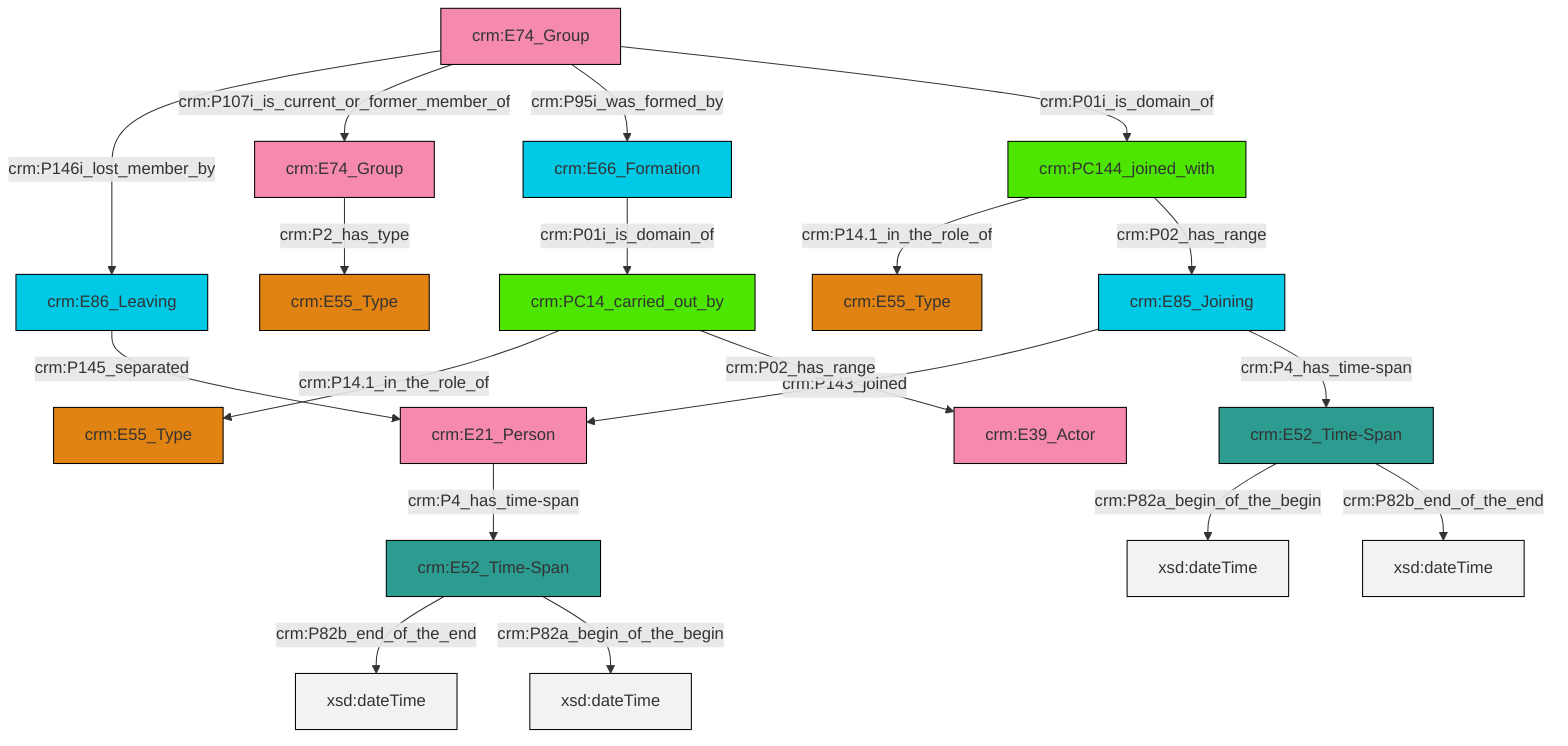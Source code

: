 graph TD
classDef Literal fill:#f2f2f2,stroke:#000000;
classDef CRM_Entity fill:#FFFFFF,stroke:#000000;
classDef Temporal_Entity fill:#00C9E6, stroke:#000000;
classDef Type fill:#E18312, stroke:#000000;
classDef Time-Span fill:#2C9C91, stroke:#000000;
classDef Appellation fill:#FFEB7F, stroke:#000000;
classDef Place fill:#008836, stroke:#000000;
classDef Persistent_Item fill:#B266B2, stroke:#000000;
classDef Conceptual_Object fill:#FFD700, stroke:#000000;
classDef Physical_Thing fill:#D2B48C, stroke:#000000;
classDef Actor fill:#f58aad, stroke:#000000;
classDef PC_Classes fill:#4ce600, stroke:#000000;
classDef Multi fill:#cccccc,stroke:#000000;

0["crm:E74_Group"]:::Actor -->|crm:P146i_lost_member_by| 1["crm:E86_Leaving"]:::Temporal_Entity
2["crm:E85_Joining"]:::Temporal_Entity -->|crm:P143_joined| 3["crm:E21_Person"]:::Actor
4["crm:E52_Time-Span"]:::Time-Span -->|crm:P82b_end_of_the_end| 9[xsd:dateTime]:::Literal
10["crm:PC14_carried_out_by"]:::PC_Classes -->|crm:P14.1_in_the_role_of| 11["crm:E55_Type"]:::Type
0["crm:E74_Group"]:::Actor -->|crm:P107i_is_current_or_former_member_of| 12["crm:E74_Group"]:::Actor
18["crm:E52_Time-Span"]:::Time-Span -->|crm:P82a_begin_of_the_begin| 19[xsd:dateTime]:::Literal
2["crm:E85_Joining"]:::Temporal_Entity -->|crm:P4_has_time-span| 18["crm:E52_Time-Span"]:::Time-Span
20["crm:E66_Formation"]:::Temporal_Entity -->|crm:P01i_is_domain_of| 10["crm:PC14_carried_out_by"]:::PC_Classes
0["crm:E74_Group"]:::Actor -->|crm:P95i_was_formed_by| 20["crm:E66_Formation"]:::Temporal_Entity
22["crm:PC144_joined_with"]:::PC_Classes -->|crm:P14.1_in_the_role_of| 16["crm:E55_Type"]:::Type
0["crm:E74_Group"]:::Actor -->|crm:P01i_is_domain_of| 22["crm:PC144_joined_with"]:::PC_Classes
4["crm:E52_Time-Span"]:::Time-Span -->|crm:P82a_begin_of_the_begin| 26[xsd:dateTime]:::Literal
22["crm:PC144_joined_with"]:::PC_Classes -->|crm:P02_has_range| 2["crm:E85_Joining"]:::Temporal_Entity
3["crm:E21_Person"]:::Actor -->|crm:P4_has_time-span| 4["crm:E52_Time-Span"]:::Time-Span
18["crm:E52_Time-Span"]:::Time-Span -->|crm:P82b_end_of_the_end| 31[xsd:dateTime]:::Literal
10["crm:PC14_carried_out_by"]:::PC_Classes -->|crm:P02_has_range| 14["crm:E39_Actor"]:::Actor
1["crm:E86_Leaving"]:::Temporal_Entity -->|crm:P145_separated| 3["crm:E21_Person"]:::Actor
12["crm:E74_Group"]:::Actor -->|crm:P2_has_type| 7["crm:E55_Type"]:::Type
